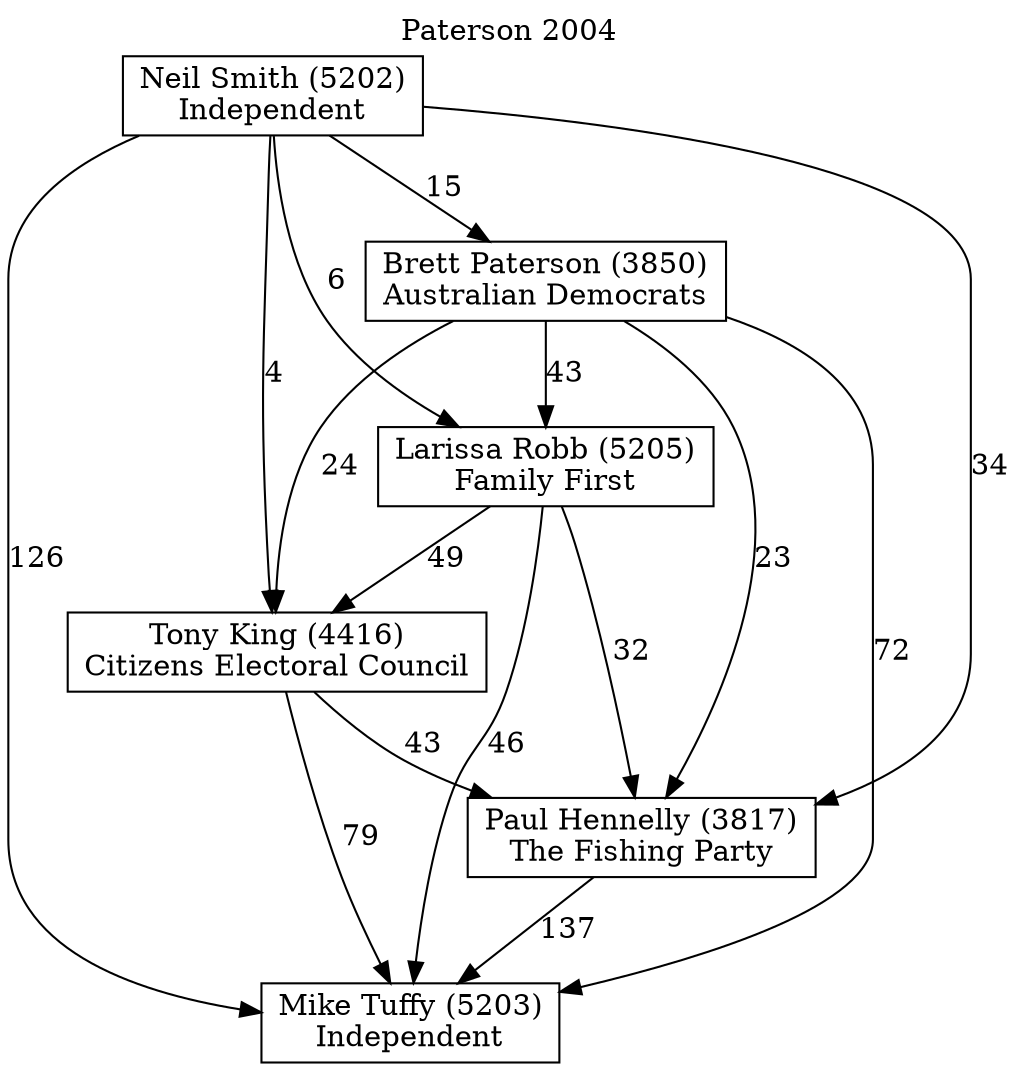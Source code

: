 // House preference flow
digraph "Mike Tuffy (5203)_Paterson_2004" {
	graph [label="Paterson 2004" labelloc=t mclimit=10]
	node [shape=box]
	"Mike Tuffy (5203)" [label="Mike Tuffy (5203)
Independent"]
	"Paul Hennelly (3817)" [label="Paul Hennelly (3817)
The Fishing Party"]
	"Tony King (4416)" [label="Tony King (4416)
Citizens Electoral Council"]
	"Larissa Robb (5205)" [label="Larissa Robb (5205)
Family First"]
	"Brett Paterson (3850)" [label="Brett Paterson (3850)
Australian Democrats"]
	"Neil Smith (5202)" [label="Neil Smith (5202)
Independent"]
	"Paul Hennelly (3817)" -> "Mike Tuffy (5203)" [label=137]
	"Tony King (4416)" -> "Paul Hennelly (3817)" [label=43]
	"Larissa Robb (5205)" -> "Tony King (4416)" [label=49]
	"Brett Paterson (3850)" -> "Larissa Robb (5205)" [label=43]
	"Neil Smith (5202)" -> "Brett Paterson (3850)" [label=15]
	"Tony King (4416)" -> "Mike Tuffy (5203)" [label=79]
	"Larissa Robb (5205)" -> "Mike Tuffy (5203)" [label=46]
	"Brett Paterson (3850)" -> "Mike Tuffy (5203)" [label=72]
	"Neil Smith (5202)" -> "Mike Tuffy (5203)" [label=126]
	"Neil Smith (5202)" -> "Larissa Robb (5205)" [label=6]
	"Brett Paterson (3850)" -> "Tony King (4416)" [label=24]
	"Neil Smith (5202)" -> "Tony King (4416)" [label=4]
	"Larissa Robb (5205)" -> "Paul Hennelly (3817)" [label=32]
	"Brett Paterson (3850)" -> "Paul Hennelly (3817)" [label=23]
	"Neil Smith (5202)" -> "Paul Hennelly (3817)" [label=34]
}
